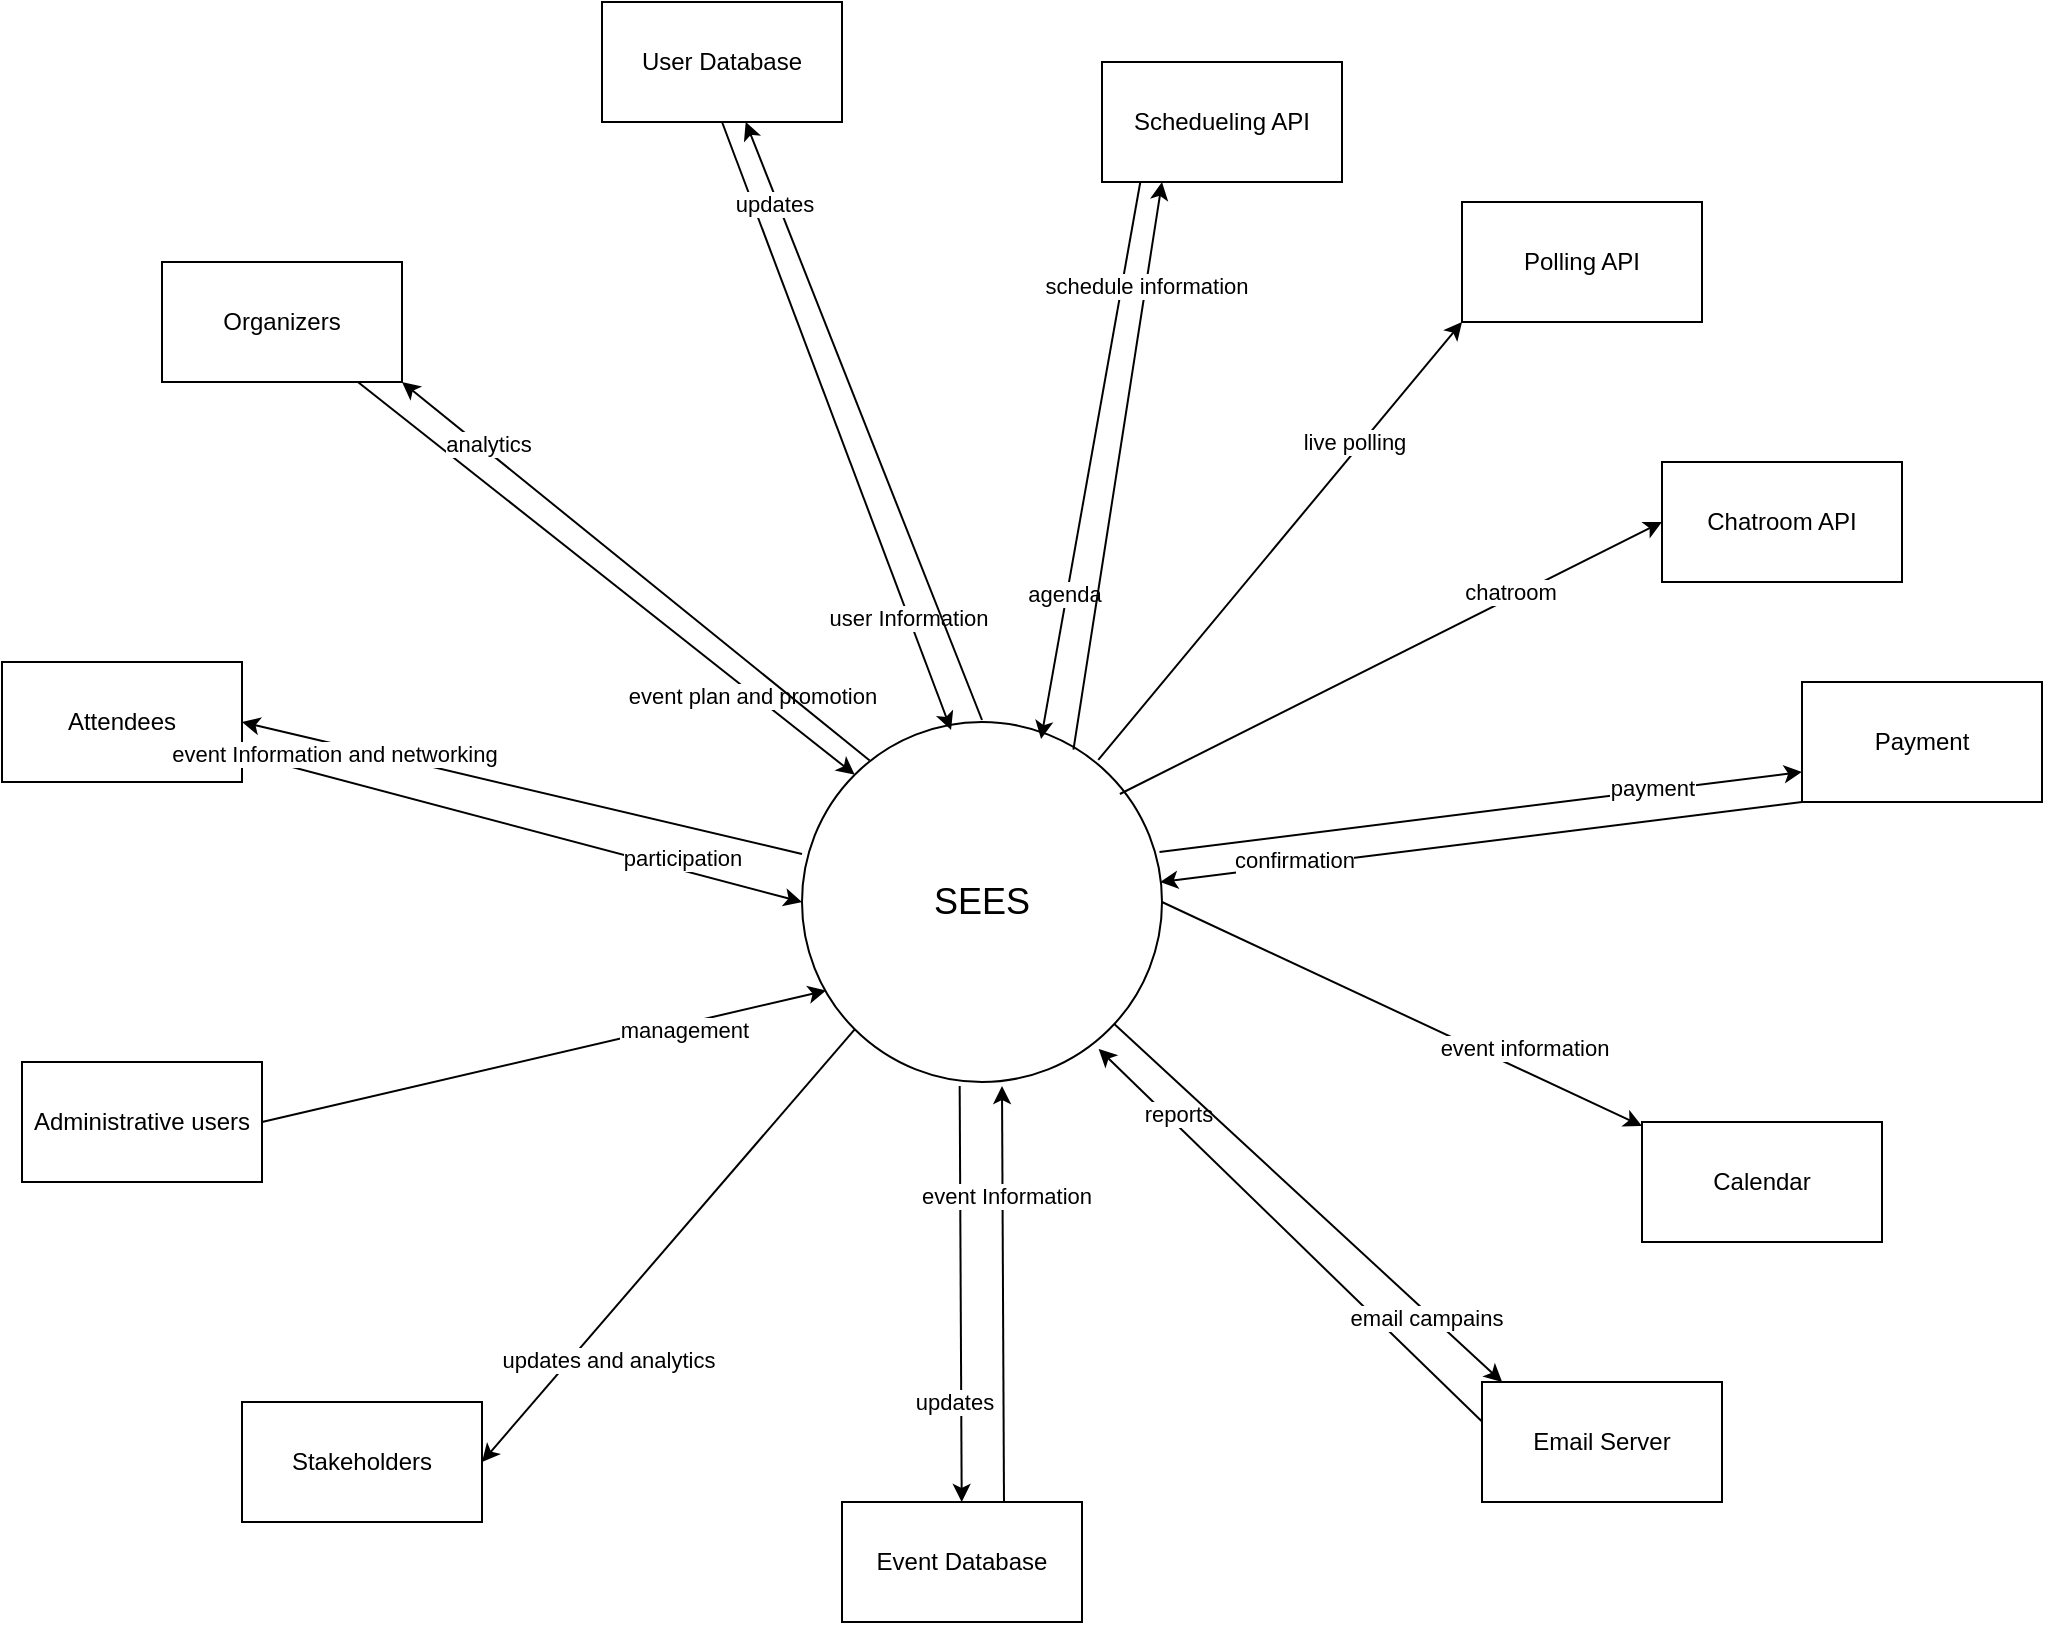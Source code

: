 <mxfile version="26.0.9">
  <diagram name="Page-1" id="y82j7J4YRZT-S5vkuVCB">
    <mxGraphModel dx="1245" dy="1838" grid="1" gridSize="10" guides="1" tooltips="1" connect="1" arrows="1" fold="1" page="1" pageScale="1" pageWidth="850" pageHeight="1100" math="0" shadow="0">
      <root>
        <mxCell id="0" />
        <mxCell id="1" parent="0" />
        <mxCell id="c4IrTYqVFtwu_mxrQR1T-28" style="rounded=0;orthogonalLoop=1;jettySize=auto;html=1;exitX=1;exitY=0.5;exitDx=0;exitDy=0;" parent="1" source="c4IrTYqVFtwu_mxrQR1T-1" target="c4IrTYqVFtwu_mxrQR1T-10" edge="1">
          <mxGeometry relative="1" as="geometry" />
        </mxCell>
        <mxCell id="c4IrTYqVFtwu_mxrQR1T-29" value="event information" style="edgeLabel;html=1;align=center;verticalAlign=middle;resizable=0;points=[];" parent="c4IrTYqVFtwu_mxrQR1T-28" vertex="1" connectable="0">
          <mxGeometry x="0.354" y="3" relative="1" as="geometry">
            <mxPoint x="17" as="offset" />
          </mxGeometry>
        </mxCell>
        <mxCell id="c4IrTYqVFtwu_mxrQR1T-30" style="rounded=0;orthogonalLoop=1;jettySize=auto;html=1;exitX=0.993;exitY=0.361;exitDx=0;exitDy=0;entryX=0;entryY=0.75;entryDx=0;entryDy=0;startArrow=none;startFill=0;exitPerimeter=0;" parent="1" source="c4IrTYqVFtwu_mxrQR1T-1" target="c4IrTYqVFtwu_mxrQR1T-13" edge="1">
          <mxGeometry relative="1" as="geometry" />
        </mxCell>
        <mxCell id="c4IrTYqVFtwu_mxrQR1T-40" value="payment" style="edgeLabel;html=1;align=center;verticalAlign=middle;resizable=0;points=[];" parent="c4IrTYqVFtwu_mxrQR1T-30" vertex="1" connectable="0">
          <mxGeometry x="0.535" y="2" relative="1" as="geometry">
            <mxPoint as="offset" />
          </mxGeometry>
        </mxCell>
        <mxCell id="c4IrTYqVFtwu_mxrQR1T-35" style="rounded=0;orthogonalLoop=1;jettySize=auto;html=1;exitX=0.824;exitY=0.908;exitDx=0;exitDy=0;entryX=0.032;entryY=0.392;entryDx=0;entryDy=0;startArrow=classic;startFill=1;entryPerimeter=0;exitPerimeter=0;endArrow=none;" parent="1" source="c4IrTYqVFtwu_mxrQR1T-1" target="c4IrTYqVFtwu_mxrQR1T-11" edge="1">
          <mxGeometry relative="1" as="geometry">
            <mxPoint x="550.0" y="490.0" as="sourcePoint" />
            <mxPoint x="736.36" y="666.36" as="targetPoint" />
          </mxGeometry>
        </mxCell>
        <mxCell id="c4IrTYqVFtwu_mxrQR1T-37" value="reports" style="edgeLabel;html=1;align=center;verticalAlign=middle;resizable=0;points=[];" parent="c4IrTYqVFtwu_mxrQR1T-35" vertex="1" connectable="0">
          <mxGeometry x="-0.627" y="5" relative="1" as="geometry">
            <mxPoint x="-1" as="offset" />
          </mxGeometry>
        </mxCell>
        <mxCell id="c4IrTYqVFtwu_mxrQR1T-1" value="&lt;font style=&quot;font-size: 18px;&quot;&gt;SEES&lt;/font&gt;" style="ellipse;whiteSpace=wrap;html=1;aspect=fixed;" parent="1" vertex="1">
          <mxGeometry x="410" y="310" width="180" height="180" as="geometry" />
        </mxCell>
        <mxCell id="c4IrTYqVFtwu_mxrQR1T-18" style="rounded=0;orthogonalLoop=1;jettySize=auto;html=1;entryX=0;entryY=0;entryDx=0;entryDy=0;startArrow=none;startFill=0;" parent="1" source="c4IrTYqVFtwu_mxrQR1T-2" target="c4IrTYqVFtwu_mxrQR1T-1" edge="1">
          <mxGeometry relative="1" as="geometry" />
        </mxCell>
        <mxCell id="c4IrTYqVFtwu_mxrQR1T-20" value="event plan and promotion" style="edgeLabel;html=1;align=center;verticalAlign=middle;resizable=0;points=[];" parent="c4IrTYqVFtwu_mxrQR1T-18" vertex="1" connectable="0">
          <mxGeometry x="0.593" y="-1" relative="1" as="geometry">
            <mxPoint as="offset" />
          </mxGeometry>
        </mxCell>
        <mxCell id="c4IrTYqVFtwu_mxrQR1T-2" value="Organizers" style="rounded=0;whiteSpace=wrap;html=1;" parent="1" vertex="1">
          <mxGeometry x="90" y="80" width="120" height="60" as="geometry" />
        </mxCell>
        <mxCell id="c4IrTYqVFtwu_mxrQR1T-4" value="User Database" style="rounded=0;whiteSpace=wrap;html=1;" parent="1" vertex="1">
          <mxGeometry x="310" y="-50" width="120" height="60" as="geometry" />
        </mxCell>
        <mxCell id="c4IrTYqVFtwu_mxrQR1T-21" style="rounded=0;orthogonalLoop=1;jettySize=auto;html=1;entryX=0;entryY=0.5;entryDx=0;entryDy=0;endArrow=classic;endFill=1;startArrow=none;startFill=0;" parent="1" source="c4IrTYqVFtwu_mxrQR1T-5" target="c4IrTYqVFtwu_mxrQR1T-1" edge="1">
          <mxGeometry relative="1" as="geometry" />
        </mxCell>
        <mxCell id="c4IrTYqVFtwu_mxrQR1T-22" value="participation" style="edgeLabel;html=1;align=center;verticalAlign=middle;resizable=0;points=[];" parent="c4IrTYqVFtwu_mxrQR1T-21" vertex="1" connectable="0">
          <mxGeometry x="0.557" y="6" relative="1" as="geometry">
            <mxPoint as="offset" />
          </mxGeometry>
        </mxCell>
        <mxCell id="c4IrTYqVFtwu_mxrQR1T-5" value="Attendees" style="rounded=0;whiteSpace=wrap;html=1;" parent="1" vertex="1">
          <mxGeometry x="10" y="280" width="120" height="60" as="geometry" />
        </mxCell>
        <mxCell id="c4IrTYqVFtwu_mxrQR1T-6" value="Administrative users" style="rounded=0;whiteSpace=wrap;html=1;" parent="1" vertex="1">
          <mxGeometry x="20" y="480" width="120" height="60" as="geometry" />
        </mxCell>
        <mxCell id="c4IrTYqVFtwu_mxrQR1T-26" style="rounded=0;orthogonalLoop=1;jettySize=auto;html=1;exitX=1;exitY=0.5;exitDx=0;exitDy=0;entryX=0;entryY=1;entryDx=0;entryDy=0;startArrow=classic;startFill=1;endArrow=none;endFill=0;" parent="1" source="c4IrTYqVFtwu_mxrQR1T-7" target="c4IrTYqVFtwu_mxrQR1T-1" edge="1">
          <mxGeometry relative="1" as="geometry" />
        </mxCell>
        <mxCell id="c4IrTYqVFtwu_mxrQR1T-31" value="updates and analytics" style="edgeLabel;html=1;align=center;verticalAlign=middle;resizable=0;points=[];" parent="c4IrTYqVFtwu_mxrQR1T-26" vertex="1" connectable="0">
          <mxGeometry x="-0.737" y="-2" relative="1" as="geometry">
            <mxPoint x="37" y="-24" as="offset" />
          </mxGeometry>
        </mxCell>
        <mxCell id="c4IrTYqVFtwu_mxrQR1T-7" value="Stakeholders" style="rounded=0;whiteSpace=wrap;html=1;" parent="1" vertex="1">
          <mxGeometry x="130" y="650" width="120" height="60" as="geometry" />
        </mxCell>
        <mxCell id="c4IrTYqVFtwu_mxrQR1T-8" value="Schedueling API" style="rounded=0;whiteSpace=wrap;html=1;" parent="1" vertex="1">
          <mxGeometry x="560" y="-20" width="120" height="60" as="geometry" />
        </mxCell>
        <mxCell id="c4IrTYqVFtwu_mxrQR1T-10" value="Calendar" style="rounded=0;whiteSpace=wrap;html=1;" parent="1" vertex="1">
          <mxGeometry x="830" y="510" width="120" height="60" as="geometry" />
        </mxCell>
        <mxCell id="c4IrTYqVFtwu_mxrQR1T-11" value="Email Server" style="rounded=0;whiteSpace=wrap;html=1;" parent="1" vertex="1">
          <mxGeometry x="750" y="640" width="120" height="60" as="geometry" />
        </mxCell>
        <mxCell id="c4IrTYqVFtwu_mxrQR1T-13" value="Payment" style="rounded=0;whiteSpace=wrap;html=1;" parent="1" vertex="1">
          <mxGeometry x="910" y="290" width="120" height="60" as="geometry" />
        </mxCell>
        <mxCell id="c4IrTYqVFtwu_mxrQR1T-14" value="Event Database" style="rounded=0;whiteSpace=wrap;html=1;" parent="1" vertex="1">
          <mxGeometry x="430" y="700" width="120" height="60" as="geometry" />
        </mxCell>
        <mxCell id="c4IrTYqVFtwu_mxrQR1T-23" style="rounded=0;orthogonalLoop=1;jettySize=auto;html=1;exitX=1;exitY=0.5;exitDx=0;exitDy=0;entryX=0.067;entryY=0.746;entryDx=0;entryDy=0;entryPerimeter=0;" parent="1" source="c4IrTYqVFtwu_mxrQR1T-6" target="c4IrTYqVFtwu_mxrQR1T-1" edge="1">
          <mxGeometry relative="1" as="geometry" />
        </mxCell>
        <mxCell id="c4IrTYqVFtwu_mxrQR1T-24" value="management" style="edgeLabel;html=1;align=center;verticalAlign=middle;resizable=0;points=[];" parent="c4IrTYqVFtwu_mxrQR1T-23" vertex="1" connectable="0">
          <mxGeometry x="0.492" y="-3" relative="1" as="geometry">
            <mxPoint as="offset" />
          </mxGeometry>
        </mxCell>
        <mxCell id="c4IrTYqVFtwu_mxrQR1T-32" style="rounded=0;orthogonalLoop=1;jettySize=auto;html=1;entryX=0.438;entryY=1.011;entryDx=0;entryDy=0;entryPerimeter=0;startArrow=classic;startFill=1;endArrow=none;" parent="1" source="c4IrTYqVFtwu_mxrQR1T-14" target="c4IrTYqVFtwu_mxrQR1T-1" edge="1">
          <mxGeometry relative="1" as="geometry" />
        </mxCell>
        <mxCell id="lmGV5u418YhYosMbD0Fr-17" value="updates" style="edgeLabel;html=1;align=center;verticalAlign=middle;resizable=0;points=[];" vertex="1" connectable="0" parent="c4IrTYqVFtwu_mxrQR1T-32">
          <mxGeometry x="-0.514" y="4" relative="1" as="geometry">
            <mxPoint as="offset" />
          </mxGeometry>
        </mxCell>
        <mxCell id="c4IrTYqVFtwu_mxrQR1T-33" style="rounded=0;orthogonalLoop=1;jettySize=auto;html=1;exitX=0.5;exitY=1;exitDx=0;exitDy=0;startArrow=none;startFill=0;entryX=0.414;entryY=0.022;entryDx=0;entryDy=0;entryPerimeter=0;" parent="1" source="c4IrTYqVFtwu_mxrQR1T-4" target="c4IrTYqVFtwu_mxrQR1T-1" edge="1">
          <mxGeometry relative="1" as="geometry">
            <mxPoint x="480" y="309" as="targetPoint" />
          </mxGeometry>
        </mxCell>
        <mxCell id="lmGV5u418YhYosMbD0Fr-8" value="user Information" style="edgeLabel;html=1;align=center;verticalAlign=middle;resizable=0;points=[];" vertex="1" connectable="0" parent="c4IrTYqVFtwu_mxrQR1T-33">
          <mxGeometry x="0.762" y="-2" relative="1" as="geometry">
            <mxPoint x="-6" y="-21" as="offset" />
          </mxGeometry>
        </mxCell>
        <mxCell id="c4IrTYqVFtwu_mxrQR1T-34" style="rounded=0;orthogonalLoop=1;jettySize=auto;html=1;exitX=0.16;exitY=0.996;exitDx=0;exitDy=0;startArrow=none;startFill=0;exitPerimeter=0;entryX=0.664;entryY=0.047;entryDx=0;entryDy=0;entryPerimeter=0;" parent="1" source="c4IrTYqVFtwu_mxrQR1T-8" target="c4IrTYqVFtwu_mxrQR1T-1" edge="1">
          <mxGeometry relative="1" as="geometry" />
        </mxCell>
        <mxCell id="c4IrTYqVFtwu_mxrQR1T-42" value="agenda" style="edgeLabel;html=1;align=center;verticalAlign=middle;resizable=0;points=[];" parent="c4IrTYqVFtwu_mxrQR1T-34" vertex="1" connectable="0">
          <mxGeometry x="0.479" y="-2" relative="1" as="geometry">
            <mxPoint as="offset" />
          </mxGeometry>
        </mxCell>
        <mxCell id="c4IrTYqVFtwu_mxrQR1T-43" value="Chatroom API" style="rounded=0;whiteSpace=wrap;html=1;" parent="1" vertex="1">
          <mxGeometry x="840" y="180" width="120" height="60" as="geometry" />
        </mxCell>
        <mxCell id="c4IrTYqVFtwu_mxrQR1T-44" style="rounded=0;orthogonalLoop=1;jettySize=auto;html=1;exitX=0;exitY=0.5;exitDx=0;exitDy=0;entryX=0.883;entryY=0.2;entryDx=0;entryDy=0;entryPerimeter=0;startArrow=classic;startFill=1;endArrow=none;" parent="1" source="c4IrTYqVFtwu_mxrQR1T-43" target="c4IrTYqVFtwu_mxrQR1T-1" edge="1">
          <mxGeometry relative="1" as="geometry" />
        </mxCell>
        <mxCell id="c4IrTYqVFtwu_mxrQR1T-46" value="chatroom" style="edgeLabel;html=1;align=center;verticalAlign=middle;resizable=0;points=[];" parent="c4IrTYqVFtwu_mxrQR1T-44" vertex="1" connectable="0">
          <mxGeometry x="0.072" y="1" relative="1" as="geometry">
            <mxPoint x="69" y="-39" as="offset" />
          </mxGeometry>
        </mxCell>
        <mxCell id="c4IrTYqVFtwu_mxrQR1T-47" value="Polling API" style="rounded=0;whiteSpace=wrap;html=1;" parent="1" vertex="1">
          <mxGeometry x="740" y="50" width="120" height="60" as="geometry" />
        </mxCell>
        <mxCell id="c4IrTYqVFtwu_mxrQR1T-48" style="rounded=0;orthogonalLoop=1;jettySize=auto;html=1;exitX=0;exitY=1;exitDx=0;exitDy=0;entryX=0.823;entryY=0.105;entryDx=0;entryDy=0;entryPerimeter=0;startArrow=classic;startFill=1;endArrow=none;" parent="1" source="c4IrTYqVFtwu_mxrQR1T-47" target="c4IrTYqVFtwu_mxrQR1T-1" edge="1">
          <mxGeometry relative="1" as="geometry" />
        </mxCell>
        <mxCell id="c4IrTYqVFtwu_mxrQR1T-49" value="live polling" style="edgeLabel;html=1;align=center;verticalAlign=middle;resizable=0;points=[];" parent="c4IrTYqVFtwu_mxrQR1T-48" vertex="1" connectable="0">
          <mxGeometry x="0.003" y="2" relative="1" as="geometry">
            <mxPoint x="35" y="-51" as="offset" />
          </mxGeometry>
        </mxCell>
        <mxCell id="lmGV5u418YhYosMbD0Fr-1" style="rounded=0;orthogonalLoop=1;jettySize=auto;html=1;startArrow=classic;startFill=1;endArrow=none;exitX=1;exitY=1;exitDx=0;exitDy=0;entryX=0.188;entryY=0.107;entryDx=0;entryDy=0;entryPerimeter=0;" edge="1" parent="1" source="c4IrTYqVFtwu_mxrQR1T-2" target="c4IrTYqVFtwu_mxrQR1T-1">
          <mxGeometry relative="1" as="geometry">
            <mxPoint x="290" y="180" as="sourcePoint" />
            <mxPoint x="440" y="330" as="targetPoint" />
          </mxGeometry>
        </mxCell>
        <mxCell id="lmGV5u418YhYosMbD0Fr-3" value="analytics" style="edgeLabel;html=1;align=center;verticalAlign=middle;resizable=0;points=[];" vertex="1" connectable="0" parent="lmGV5u418YhYosMbD0Fr-1">
          <mxGeometry x="-0.647" y="3" relative="1" as="geometry">
            <mxPoint as="offset" />
          </mxGeometry>
        </mxCell>
        <mxCell id="lmGV5u418YhYosMbD0Fr-4" style="rounded=0;orthogonalLoop=1;jettySize=auto;html=1;exitX=0.993;exitY=0.361;exitDx=0;exitDy=0;entryX=0;entryY=1;entryDx=0;entryDy=0;startArrow=classic;startFill=1;exitPerimeter=0;endArrow=none;" edge="1" parent="1" target="c4IrTYqVFtwu_mxrQR1T-13">
          <mxGeometry relative="1" as="geometry">
            <mxPoint x="589" y="390" as="sourcePoint" />
            <mxPoint x="760" y="360" as="targetPoint" />
          </mxGeometry>
        </mxCell>
        <mxCell id="lmGV5u418YhYosMbD0Fr-5" value="confirmation" style="edgeLabel;html=1;align=center;verticalAlign=middle;resizable=0;points=[];" vertex="1" connectable="0" parent="lmGV5u418YhYosMbD0Fr-4">
          <mxGeometry x="-0.579" y="3" relative="1" as="geometry">
            <mxPoint as="offset" />
          </mxGeometry>
        </mxCell>
        <mxCell id="lmGV5u418YhYosMbD0Fr-7" style="rounded=0;orthogonalLoop=1;jettySize=auto;html=1;startArrow=classic;startFill=1;endArrow=none;" edge="1" parent="1" source="c4IrTYqVFtwu_mxrQR1T-4">
          <mxGeometry relative="1" as="geometry">
            <mxPoint x="410" y="140" as="sourcePoint" />
            <mxPoint x="500" y="309" as="targetPoint" />
          </mxGeometry>
        </mxCell>
        <mxCell id="lmGV5u418YhYosMbD0Fr-9" value="updates" style="edgeLabel;html=1;align=center;verticalAlign=middle;resizable=0;points=[];" vertex="1" connectable="0" parent="lmGV5u418YhYosMbD0Fr-7">
          <mxGeometry x="-0.729" y="-2" relative="1" as="geometry">
            <mxPoint as="offset" />
          </mxGeometry>
        </mxCell>
        <mxCell id="lmGV5u418YhYosMbD0Fr-10" style="rounded=0;orthogonalLoop=1;jettySize=auto;html=1;entryX=0;entryY=0.5;entryDx=0;entryDy=0;endArrow=none;endFill=1;startArrow=classic;startFill=1;exitX=1;exitY=0.5;exitDx=0;exitDy=0;" edge="1" parent="1" source="c4IrTYqVFtwu_mxrQR1T-5">
          <mxGeometry relative="1" as="geometry">
            <mxPoint x="210" y="284" as="sourcePoint" />
            <mxPoint x="410" y="376" as="targetPoint" />
          </mxGeometry>
        </mxCell>
        <mxCell id="lmGV5u418YhYosMbD0Fr-12" value="event Information and networking" style="edgeLabel;html=1;align=center;verticalAlign=middle;resizable=0;points=[];" vertex="1" connectable="0" parent="lmGV5u418YhYosMbD0Fr-10">
          <mxGeometry x="-0.789" y="-2" relative="1" as="geometry">
            <mxPoint x="17" y="7" as="offset" />
          </mxGeometry>
        </mxCell>
        <mxCell id="lmGV5u418YhYosMbD0Fr-13" style="rounded=0;orthogonalLoop=1;jettySize=auto;html=1;entryX=0.084;entryY=0.001;entryDx=0;entryDy=0;startArrow=none;startFill=0;entryPerimeter=0;" edge="1" parent="1" source="c4IrTYqVFtwu_mxrQR1T-1" target="c4IrTYqVFtwu_mxrQR1T-11">
          <mxGeometry relative="1" as="geometry">
            <mxPoint x="574" y="474" as="sourcePoint" />
            <mxPoint x="730" y="630" as="targetPoint" />
          </mxGeometry>
        </mxCell>
        <mxCell id="lmGV5u418YhYosMbD0Fr-14" value="email campains" style="edgeLabel;html=1;align=center;verticalAlign=middle;resizable=0;points=[];" vertex="1" connectable="0" parent="lmGV5u418YhYosMbD0Fr-13">
          <mxGeometry x="0.617" y="-2" relative="1" as="geometry">
            <mxPoint as="offset" />
          </mxGeometry>
        </mxCell>
        <mxCell id="lmGV5u418YhYosMbD0Fr-16" style="rounded=0;orthogonalLoop=1;jettySize=auto;html=1;entryX=0.438;entryY=1.011;entryDx=0;entryDy=0;entryPerimeter=0;startArrow=none;startFill=0;" edge="1" parent="1">
          <mxGeometry relative="1" as="geometry">
            <mxPoint x="511" y="700" as="sourcePoint" />
            <mxPoint x="510" y="492" as="targetPoint" />
          </mxGeometry>
        </mxCell>
        <mxCell id="lmGV5u418YhYosMbD0Fr-18" value="event Information" style="edgeLabel;html=1;align=center;verticalAlign=middle;resizable=0;points=[];" vertex="1" connectable="0" parent="lmGV5u418YhYosMbD0Fr-16">
          <mxGeometry x="0.486" y="-1" relative="1" as="geometry">
            <mxPoint y="1" as="offset" />
          </mxGeometry>
        </mxCell>
        <mxCell id="lmGV5u418YhYosMbD0Fr-20" style="rounded=0;orthogonalLoop=1;jettySize=auto;html=1;entryX=0.754;entryY=0.077;entryDx=0;entryDy=0;entryPerimeter=0;startArrow=classic;startFill=1;endArrow=none;exitX=0.25;exitY=1;exitDx=0;exitDy=0;" edge="1" parent="1" source="c4IrTYqVFtwu_mxrQR1T-8" target="c4IrTYqVFtwu_mxrQR1T-1">
          <mxGeometry relative="1" as="geometry">
            <mxPoint x="582" y="80" as="sourcePoint" />
            <mxPoint x="560" y="324" as="targetPoint" />
          </mxGeometry>
        </mxCell>
        <mxCell id="lmGV5u418YhYosMbD0Fr-21" value="schedule information" style="edgeLabel;html=1;align=center;verticalAlign=middle;resizable=0;points=[];" vertex="1" connectable="0" parent="lmGV5u418YhYosMbD0Fr-20">
          <mxGeometry x="-0.632" relative="1" as="geometry">
            <mxPoint y="-1" as="offset" />
          </mxGeometry>
        </mxCell>
      </root>
    </mxGraphModel>
  </diagram>
</mxfile>
